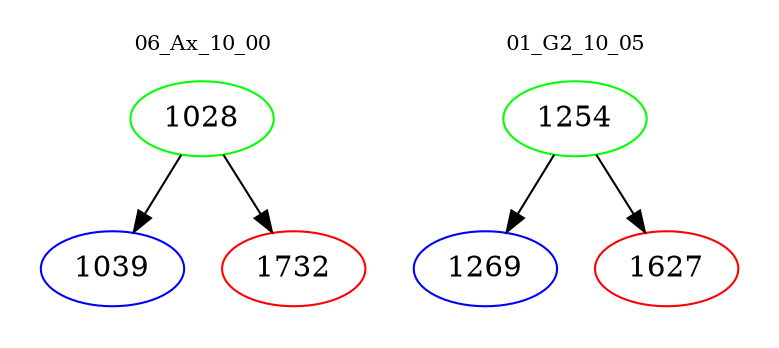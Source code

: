 digraph{
subgraph cluster_0 {
color = white
label = "06_Ax_10_00";
fontsize=10;
T0_1028 [label="1028", color="green"]
T0_1028 -> T0_1039 [color="black"]
T0_1039 [label="1039", color="blue"]
T0_1028 -> T0_1732 [color="black"]
T0_1732 [label="1732", color="red"]
}
subgraph cluster_1 {
color = white
label = "01_G2_10_05";
fontsize=10;
T1_1254 [label="1254", color="green"]
T1_1254 -> T1_1269 [color="black"]
T1_1269 [label="1269", color="blue"]
T1_1254 -> T1_1627 [color="black"]
T1_1627 [label="1627", color="red"]
}
}
